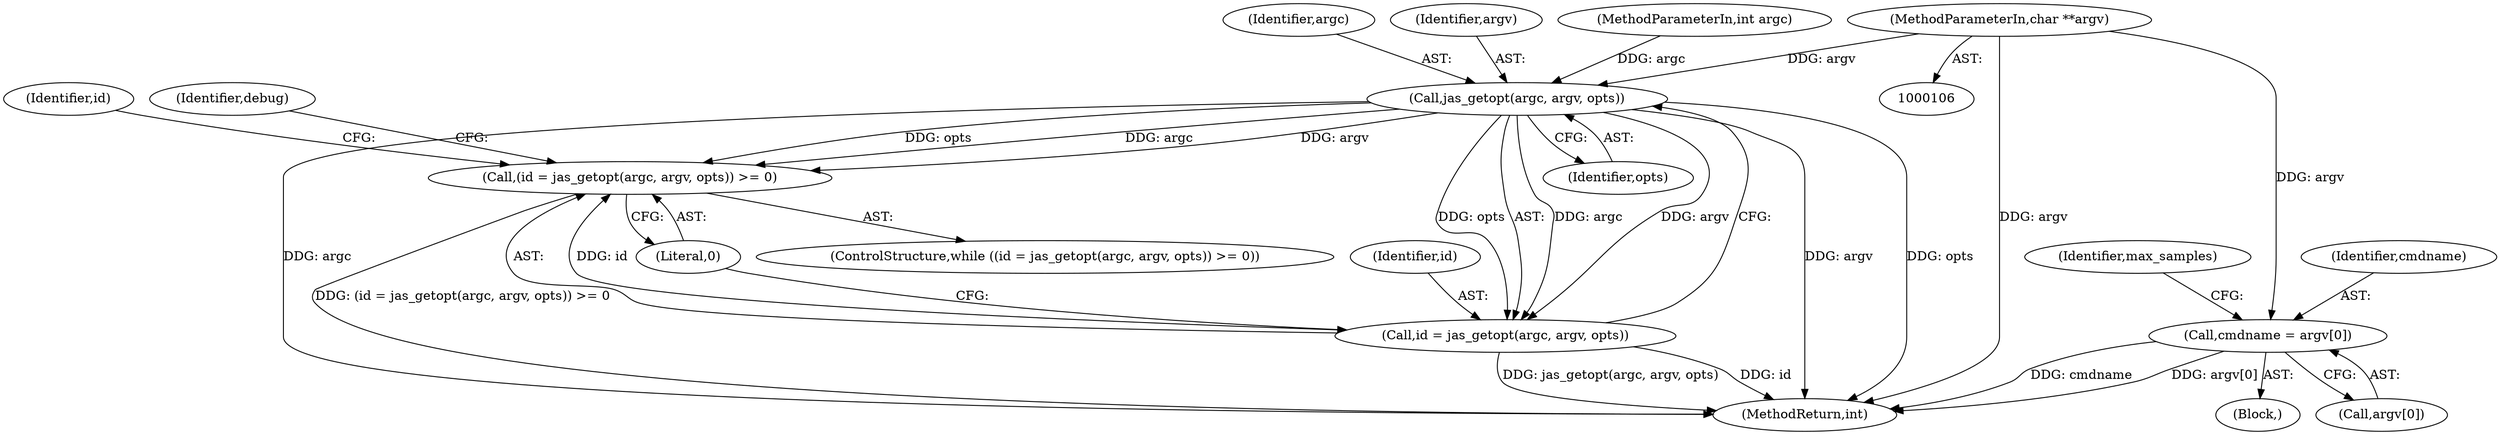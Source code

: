 digraph "0_jasper_d42b2388f7f8e0332c846675133acea151fc557a@pointer" {
"1000108" [label="(MethodParameterIn,char **argv)"];
"1000129" [label="(Call,cmdname = argv[0])"];
"1000155" [label="(Call,jas_getopt(argc, argv, opts))"];
"1000152" [label="(Call,(id = jas_getopt(argc, argv, opts)) >= 0)"];
"1000153" [label="(Call,id = jas_getopt(argc, argv, opts))"];
"1000131" [label="(Call,argv[0])"];
"1000158" [label="(Identifier,opts)"];
"1000153" [label="(Call,id = jas_getopt(argc, argv, opts))"];
"1000152" [label="(Call,(id = jas_getopt(argc, argv, opts)) >= 0)"];
"1000156" [label="(Identifier,argc)"];
"1000109" [label="(Block,)"];
"1000154" [label="(Identifier,id)"];
"1000130" [label="(Identifier,cmdname)"];
"1000162" [label="(Identifier,id)"];
"1000108" [label="(MethodParameterIn,char **argv)"];
"1000157" [label="(Identifier,argv)"];
"1000107" [label="(MethodParameterIn,int argc)"];
"1000159" [label="(Literal,0)"];
"1000151" [label="(ControlStructure,while ((id = jas_getopt(argc, argv, opts)) >= 0))"];
"1000129" [label="(Call,cmdname = argv[0])"];
"1000333" [label="(MethodReturn,int)"];
"1000208" [label="(Identifier,debug)"];
"1000155" [label="(Call,jas_getopt(argc, argv, opts))"];
"1000135" [label="(Identifier,max_samples)"];
"1000108" -> "1000106"  [label="AST: "];
"1000108" -> "1000333"  [label="DDG: argv"];
"1000108" -> "1000129"  [label="DDG: argv"];
"1000108" -> "1000155"  [label="DDG: argv"];
"1000129" -> "1000109"  [label="AST: "];
"1000129" -> "1000131"  [label="CFG: "];
"1000130" -> "1000129"  [label="AST: "];
"1000131" -> "1000129"  [label="AST: "];
"1000135" -> "1000129"  [label="CFG: "];
"1000129" -> "1000333"  [label="DDG: cmdname"];
"1000129" -> "1000333"  [label="DDG: argv[0]"];
"1000155" -> "1000153"  [label="AST: "];
"1000155" -> "1000158"  [label="CFG: "];
"1000156" -> "1000155"  [label="AST: "];
"1000157" -> "1000155"  [label="AST: "];
"1000158" -> "1000155"  [label="AST: "];
"1000153" -> "1000155"  [label="CFG: "];
"1000155" -> "1000333"  [label="DDG: argv"];
"1000155" -> "1000333"  [label="DDG: opts"];
"1000155" -> "1000333"  [label="DDG: argc"];
"1000155" -> "1000152"  [label="DDG: argc"];
"1000155" -> "1000152"  [label="DDG: argv"];
"1000155" -> "1000152"  [label="DDG: opts"];
"1000155" -> "1000153"  [label="DDG: argc"];
"1000155" -> "1000153"  [label="DDG: argv"];
"1000155" -> "1000153"  [label="DDG: opts"];
"1000107" -> "1000155"  [label="DDG: argc"];
"1000152" -> "1000151"  [label="AST: "];
"1000152" -> "1000159"  [label="CFG: "];
"1000153" -> "1000152"  [label="AST: "];
"1000159" -> "1000152"  [label="AST: "];
"1000162" -> "1000152"  [label="CFG: "];
"1000208" -> "1000152"  [label="CFG: "];
"1000152" -> "1000333"  [label="DDG: (id = jas_getopt(argc, argv, opts)) >= 0"];
"1000153" -> "1000152"  [label="DDG: id"];
"1000154" -> "1000153"  [label="AST: "];
"1000159" -> "1000153"  [label="CFG: "];
"1000153" -> "1000333"  [label="DDG: jas_getopt(argc, argv, opts)"];
"1000153" -> "1000333"  [label="DDG: id"];
}
